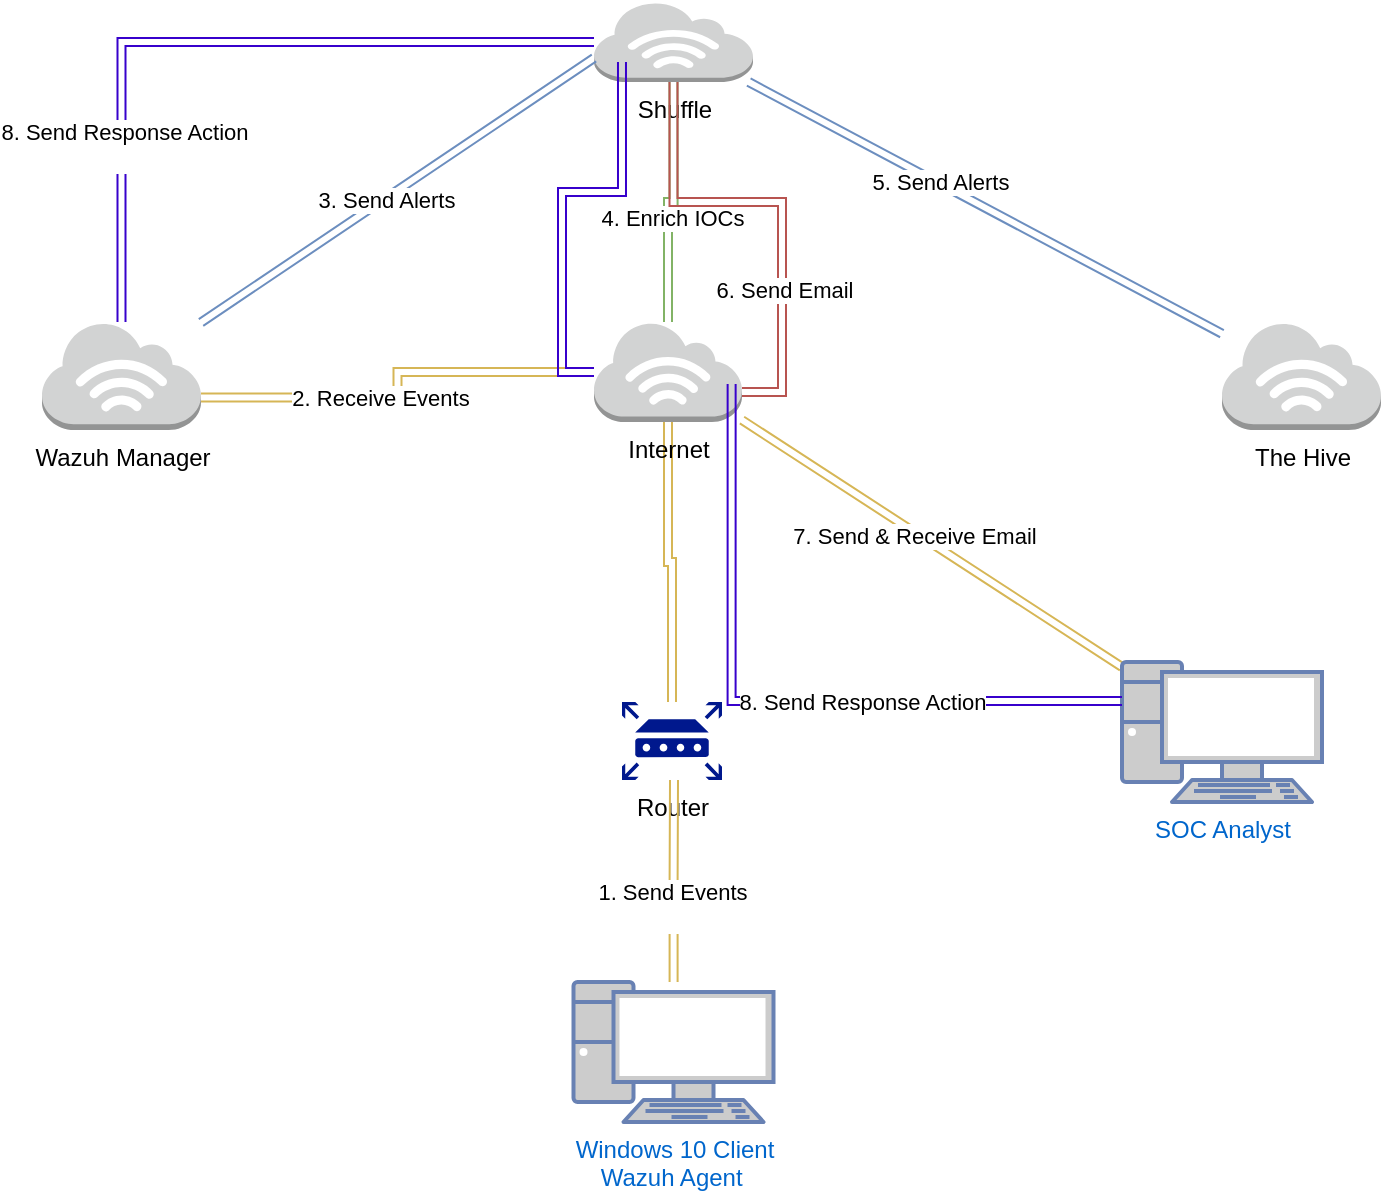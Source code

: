 <mxfile version="24.4.9" type="github">
  <diagram name="Page-1" id="O6B_Zb0vm14IqtCXPeRX">
    <mxGraphModel dx="1434" dy="784" grid="1" gridSize="10" guides="1" tooltips="1" connect="1" arrows="1" fold="1" page="1" pageScale="1" pageWidth="850" pageHeight="1100" math="0" shadow="0">
      <root>
        <mxCell id="0" />
        <mxCell id="1" parent="0" />
        <mxCell id="XZ4pZrW2lOcdoJRMUi_P-1" value="Windows 10 Client&lt;div&gt;Wazuh Agent&amp;nbsp;&lt;/div&gt;" style="fontColor=#0066CC;verticalAlign=top;verticalLabelPosition=bottom;labelPosition=center;align=center;html=1;outlineConnect=0;fillColor=#CCCCCC;strokeColor=#6881B3;gradientColor=none;gradientDirection=north;strokeWidth=2;shape=mxgraph.networks.pc;" vertex="1" parent="1">
          <mxGeometry x="365.75" y="550" width="100" height="70" as="geometry" />
        </mxCell>
        <mxCell id="XZ4pZrW2lOcdoJRMUi_P-11" style="edgeStyle=orthogonalEdgeStyle;rounded=0;orthogonalLoop=1;jettySize=auto;html=1;shape=link;fillColor=#fff2cc;strokeColor=#d6b656;" edge="1" parent="1" source="XZ4pZrW2lOcdoJRMUi_P-2" target="XZ4pZrW2lOcdoJRMUi_P-3">
          <mxGeometry relative="1" as="geometry" />
        </mxCell>
        <mxCell id="XZ4pZrW2lOcdoJRMUi_P-2" value="Router" style="sketch=0;aspect=fixed;pointerEvents=1;shadow=0;dashed=0;html=1;strokeColor=none;labelPosition=center;verticalLabelPosition=bottom;verticalAlign=top;align=center;fillColor=#00188D;shape=mxgraph.mscae.enterprise.router" vertex="1" parent="1">
          <mxGeometry x="390" y="410" width="50" height="39" as="geometry" />
        </mxCell>
        <mxCell id="XZ4pZrW2lOcdoJRMUi_P-23" style="rounded=0;orthogonalLoop=1;jettySize=auto;html=1;shape=link;fillColor=#fff2cc;strokeColor=#d6b656;" edge="1" parent="1" source="XZ4pZrW2lOcdoJRMUi_P-3" target="XZ4pZrW2lOcdoJRMUi_P-8">
          <mxGeometry relative="1" as="geometry" />
        </mxCell>
        <mxCell id="XZ4pZrW2lOcdoJRMUi_P-24" value="7. Send &amp;amp; Receive Email" style="edgeLabel;html=1;align=center;verticalAlign=middle;resizable=0;points=[];" vertex="1" connectable="0" parent="XZ4pZrW2lOcdoJRMUi_P-23">
          <mxGeometry x="-0.092" y="-2" relative="1" as="geometry">
            <mxPoint as="offset" />
          </mxGeometry>
        </mxCell>
        <mxCell id="XZ4pZrW2lOcdoJRMUi_P-3" value="Internet&lt;div&gt;&lt;br&gt;&lt;/div&gt;" style="outlineConnect=0;dashed=0;verticalLabelPosition=bottom;verticalAlign=top;align=center;html=1;shape=mxgraph.aws3.internet_3;fillColor=#D2D3D3;gradientColor=none;" vertex="1" parent="1">
          <mxGeometry x="376" y="220" width="74" height="50" as="geometry" />
        </mxCell>
        <mxCell id="XZ4pZrW2lOcdoJRMUi_P-4" value="&lt;div&gt;Wazuh Manager&lt;/div&gt;&lt;div&gt;&lt;br&gt;&lt;/div&gt;" style="outlineConnect=0;dashed=0;verticalLabelPosition=bottom;verticalAlign=top;align=center;html=1;shape=mxgraph.aws3.internet_3;fillColor=#D2D3D3;gradientColor=none;" vertex="1" parent="1">
          <mxGeometry x="100" y="220" width="79.5" height="54" as="geometry" />
        </mxCell>
        <mxCell id="XZ4pZrW2lOcdoJRMUi_P-5" value="The Hive&lt;div&gt;&lt;br&gt;&lt;/div&gt;" style="outlineConnect=0;dashed=0;verticalLabelPosition=bottom;verticalAlign=top;align=center;html=1;shape=mxgraph.aws3.internet_3;fillColor=#D2D3D3;gradientColor=none;" vertex="1" parent="1">
          <mxGeometry x="690" y="220" width="79.5" height="54" as="geometry" />
        </mxCell>
        <mxCell id="XZ4pZrW2lOcdoJRMUi_P-19" style="rounded=0;orthogonalLoop=1;jettySize=auto;html=1;shape=link;fillColor=#dae8fc;strokeColor=#6c8ebf;" edge="1" parent="1" source="XZ4pZrW2lOcdoJRMUi_P-6" target="XZ4pZrW2lOcdoJRMUi_P-5">
          <mxGeometry relative="1" as="geometry" />
        </mxCell>
        <mxCell id="XZ4pZrW2lOcdoJRMUi_P-20" value="5. Send Alerts" style="edgeLabel;html=1;align=center;verticalAlign=middle;resizable=0;points=[];" vertex="1" connectable="0" parent="XZ4pZrW2lOcdoJRMUi_P-19">
          <mxGeometry x="-0.195" y="1" relative="1" as="geometry">
            <mxPoint as="offset" />
          </mxGeometry>
        </mxCell>
        <mxCell id="XZ4pZrW2lOcdoJRMUi_P-28" style="edgeStyle=orthogonalEdgeStyle;rounded=0;orthogonalLoop=1;jettySize=auto;html=1;shape=link;fillColor=#6a00ff;strokeColor=#3700CC;" edge="1" parent="1" source="XZ4pZrW2lOcdoJRMUi_P-6" target="XZ4pZrW2lOcdoJRMUi_P-4">
          <mxGeometry relative="1" as="geometry" />
        </mxCell>
        <mxCell id="XZ4pZrW2lOcdoJRMUi_P-29" value="8. Send Response Action&lt;div&gt;&lt;br&gt;&lt;/div&gt;" style="edgeLabel;html=1;align=center;verticalAlign=middle;resizable=0;points=[];" vertex="1" connectable="0" parent="XZ4pZrW2lOcdoJRMUi_P-28">
          <mxGeometry x="0.527" y="1" relative="1" as="geometry">
            <mxPoint as="offset" />
          </mxGeometry>
        </mxCell>
        <mxCell id="XZ4pZrW2lOcdoJRMUi_P-6" value="&lt;div&gt;Shuffle&lt;/div&gt;&lt;div&gt;&lt;br&gt;&lt;/div&gt;" style="outlineConnect=0;dashed=0;verticalLabelPosition=bottom;verticalAlign=top;align=center;html=1;shape=mxgraph.aws3.internet_3;fillColor=#D2D3D3;gradientColor=none;" vertex="1" parent="1">
          <mxGeometry x="376" y="60" width="79.5" height="40" as="geometry" />
        </mxCell>
        <mxCell id="XZ4pZrW2lOcdoJRMUi_P-8" value="SOC Analyst&lt;div&gt;&lt;br&gt;&lt;/div&gt;" style="fontColor=#0066CC;verticalAlign=top;verticalLabelPosition=bottom;labelPosition=center;align=center;html=1;outlineConnect=0;fillColor=#CCCCCC;strokeColor=#6881B3;gradientColor=none;gradientDirection=north;strokeWidth=2;shape=mxgraph.networks.pc;" vertex="1" parent="1">
          <mxGeometry x="640" y="390" width="100" height="70" as="geometry" />
        </mxCell>
        <mxCell id="XZ4pZrW2lOcdoJRMUi_P-9" style="edgeStyle=orthogonalEdgeStyle;rounded=0;orthogonalLoop=1;jettySize=auto;html=1;entryX=0.52;entryY=1;entryDx=0;entryDy=0;entryPerimeter=0;startArrow=classic;startFill=1;shape=link;fillColor=#fff2cc;strokeColor=#d6b656;" edge="1" parent="1" source="XZ4pZrW2lOcdoJRMUi_P-1" target="XZ4pZrW2lOcdoJRMUi_P-2">
          <mxGeometry relative="1" as="geometry" />
        </mxCell>
        <mxCell id="XZ4pZrW2lOcdoJRMUi_P-10" value="1. Send Events&lt;div&gt;&lt;br&gt;&lt;/div&gt;" style="edgeLabel;html=1;align=center;verticalAlign=middle;resizable=0;points=[];" vertex="1" connectable="0" parent="XZ4pZrW2lOcdoJRMUi_P-9">
          <mxGeometry x="-0.249" y="1" relative="1" as="geometry">
            <mxPoint as="offset" />
          </mxGeometry>
        </mxCell>
        <mxCell id="XZ4pZrW2lOcdoJRMUi_P-12" style="edgeStyle=orthogonalEdgeStyle;rounded=0;orthogonalLoop=1;jettySize=auto;html=1;entryX=1;entryY=0.7;entryDx=0;entryDy=0;entryPerimeter=0;shape=link;fillColor=#fff2cc;strokeColor=#d6b656;" edge="1" parent="1" source="XZ4pZrW2lOcdoJRMUi_P-3" target="XZ4pZrW2lOcdoJRMUi_P-4">
          <mxGeometry relative="1" as="geometry" />
        </mxCell>
        <mxCell id="XZ4pZrW2lOcdoJRMUi_P-13" value="2. Receive Events" style="edgeLabel;html=1;align=center;verticalAlign=middle;resizable=0;points=[];" vertex="1" connectable="0" parent="XZ4pZrW2lOcdoJRMUi_P-12">
          <mxGeometry x="0.146" relative="1" as="geometry">
            <mxPoint as="offset" />
          </mxGeometry>
        </mxCell>
        <mxCell id="XZ4pZrW2lOcdoJRMUi_P-15" style="rounded=0;orthogonalLoop=1;jettySize=auto;html=1;entryX=0;entryY=0.7;entryDx=0;entryDy=0;entryPerimeter=0;shape=link;fillColor=#dae8fc;strokeColor=#6c8ebf;" edge="1" parent="1" source="XZ4pZrW2lOcdoJRMUi_P-4" target="XZ4pZrW2lOcdoJRMUi_P-6">
          <mxGeometry relative="1" as="geometry" />
        </mxCell>
        <mxCell id="XZ4pZrW2lOcdoJRMUi_P-16" value="3. Send Alerts" style="edgeLabel;html=1;align=center;verticalAlign=middle;resizable=0;points=[];" vertex="1" connectable="0" parent="XZ4pZrW2lOcdoJRMUi_P-15">
          <mxGeometry x="-0.063" y="-1" relative="1" as="geometry">
            <mxPoint as="offset" />
          </mxGeometry>
        </mxCell>
        <mxCell id="XZ4pZrW2lOcdoJRMUi_P-17" style="edgeStyle=orthogonalEdgeStyle;rounded=0;orthogonalLoop=1;jettySize=auto;html=1;entryX=0.5;entryY=1;entryDx=0;entryDy=0;entryPerimeter=0;shape=link;fillColor=#d5e8d4;strokeColor=#82b366;" edge="1" parent="1" source="XZ4pZrW2lOcdoJRMUi_P-3" target="XZ4pZrW2lOcdoJRMUi_P-6">
          <mxGeometry relative="1" as="geometry" />
        </mxCell>
        <mxCell id="XZ4pZrW2lOcdoJRMUi_P-18" value="4. Enrich IOCs" style="edgeLabel;html=1;align=center;verticalAlign=middle;resizable=0;points=[];" vertex="1" connectable="0" parent="XZ4pZrW2lOcdoJRMUi_P-17">
          <mxGeometry x="-0.15" y="-2" relative="1" as="geometry">
            <mxPoint as="offset" />
          </mxGeometry>
        </mxCell>
        <mxCell id="XZ4pZrW2lOcdoJRMUi_P-21" style="rounded=0;orthogonalLoop=1;jettySize=auto;html=1;entryX=1;entryY=0.7;entryDx=0;entryDy=0;entryPerimeter=0;edgeStyle=orthogonalEdgeStyle;fillColor=#f8cecc;strokeColor=#b85450;shape=link;" edge="1" parent="1" source="XZ4pZrW2lOcdoJRMUi_P-6" target="XZ4pZrW2lOcdoJRMUi_P-3">
          <mxGeometry relative="1" as="geometry" />
        </mxCell>
        <mxCell id="XZ4pZrW2lOcdoJRMUi_P-22" value="6. Send Email" style="edgeLabel;html=1;align=center;verticalAlign=middle;resizable=0;points=[];" vertex="1" connectable="0" parent="XZ4pZrW2lOcdoJRMUi_P-21">
          <mxGeometry x="0.379" y="1" relative="1" as="geometry">
            <mxPoint as="offset" />
          </mxGeometry>
        </mxCell>
        <mxCell id="XZ4pZrW2lOcdoJRMUi_P-25" style="edgeStyle=orthogonalEdgeStyle;rounded=0;orthogonalLoop=1;jettySize=auto;html=1;entryX=0.93;entryY=0.93;entryDx=0;entryDy=0;entryPerimeter=0;shape=link;fillColor=#6a00ff;strokeColor=#3700CC;" edge="1" parent="1">
          <mxGeometry relative="1" as="geometry">
            <mxPoint x="640" y="409.5" as="sourcePoint" />
            <mxPoint x="444.82" y="251" as="targetPoint" />
            <Array as="points">
              <mxPoint x="445" y="410" />
            </Array>
          </mxGeometry>
        </mxCell>
        <mxCell id="XZ4pZrW2lOcdoJRMUi_P-26" value="8. Send Response Action" style="edgeLabel;html=1;align=center;verticalAlign=middle;resizable=0;points=[];" vertex="1" connectable="0" parent="XZ4pZrW2lOcdoJRMUi_P-25">
          <mxGeometry x="-0.265" relative="1" as="geometry">
            <mxPoint as="offset" />
          </mxGeometry>
        </mxCell>
        <mxCell id="XZ4pZrW2lOcdoJRMUi_P-27" style="edgeStyle=orthogonalEdgeStyle;rounded=0;orthogonalLoop=1;jettySize=auto;html=1;entryX=0.176;entryY=0.75;entryDx=0;entryDy=0;entryPerimeter=0;shape=link;fillColor=#6a00ff;strokeColor=#3700CC;" edge="1" parent="1" source="XZ4pZrW2lOcdoJRMUi_P-3" target="XZ4pZrW2lOcdoJRMUi_P-6">
          <mxGeometry relative="1" as="geometry">
            <Array as="points">
              <mxPoint x="360" y="245" />
              <mxPoint x="360" y="155" />
              <mxPoint x="390" y="155" />
            </Array>
          </mxGeometry>
        </mxCell>
      </root>
    </mxGraphModel>
  </diagram>
</mxfile>
